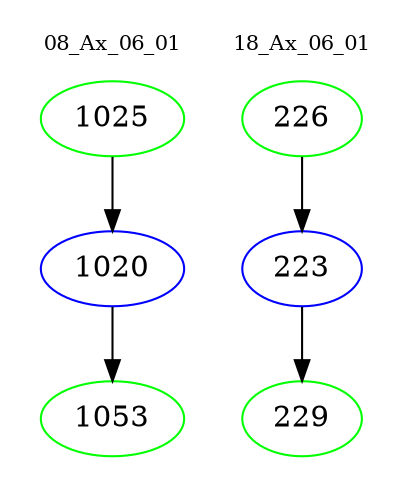 digraph{
subgraph cluster_0 {
color = white
label = "08_Ax_06_01";
fontsize=10;
T0_1025 [label="1025", color="green"]
T0_1025 -> T0_1020 [color="black"]
T0_1020 [label="1020", color="blue"]
T0_1020 -> T0_1053 [color="black"]
T0_1053 [label="1053", color="green"]
}
subgraph cluster_1 {
color = white
label = "18_Ax_06_01";
fontsize=10;
T1_226 [label="226", color="green"]
T1_226 -> T1_223 [color="black"]
T1_223 [label="223", color="blue"]
T1_223 -> T1_229 [color="black"]
T1_229 [label="229", color="green"]
}
}
